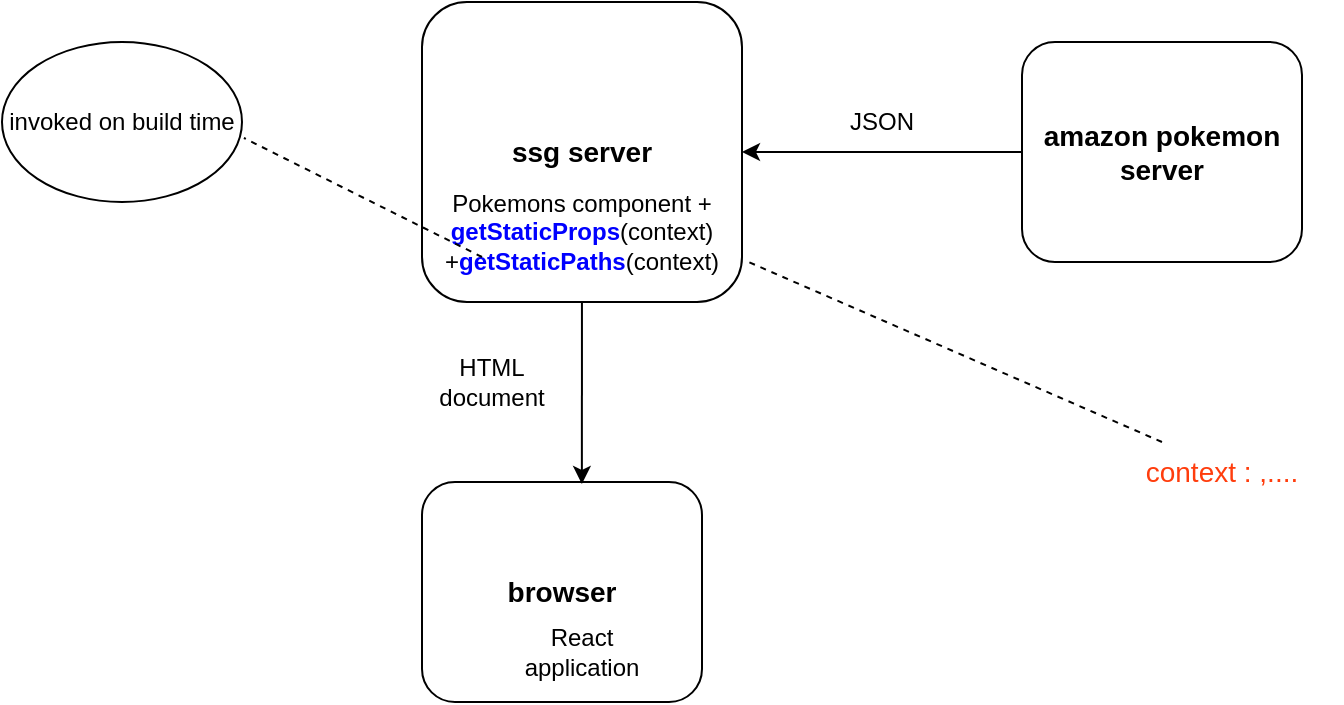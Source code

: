 <mxfile version="14.9.6" type="device"><diagram id="QFQrI2U3DSBP2MzDZuV3" name="Page-1"><mxGraphModel dx="766" dy="480" grid="1" gridSize="10" guides="1" tooltips="1" connect="1" arrows="1" fold="1" page="1" pageScale="1" pageWidth="850" pageHeight="1100" math="0" shadow="0"><root><mxCell id="0"/><mxCell id="1" parent="0"/><mxCell id="3fePud-AjOf_LoDkXVF9-1" value="&lt;b&gt;&lt;font style=&quot;font-size: 14px&quot;&gt;ssg server&lt;/font&gt;&lt;/b&gt;" style="rounded=1;whiteSpace=wrap;html=1;" parent="1" vertex="1"><mxGeometry x="260" y="40" width="160" height="150" as="geometry"/></mxCell><mxCell id="3fePud-AjOf_LoDkXVF9-2" value="&lt;b&gt;&lt;font style=&quot;font-size: 14px&quot;&gt;browser&lt;/font&gt;&lt;/b&gt;" style="rounded=1;whiteSpace=wrap;html=1;" parent="1" vertex="1"><mxGeometry x="260" y="280" width="140" height="110" as="geometry"/></mxCell><mxCell id="3fePud-AjOf_LoDkXVF9-3" value="&lt;b&gt;&lt;font style=&quot;font-size: 14px&quot;&gt;amazon pokemon server&lt;/font&gt;&lt;/b&gt;" style="rounded=1;whiteSpace=wrap;html=1;" parent="1" vertex="1"><mxGeometry x="560" y="60" width="140" height="110" as="geometry"/></mxCell><mxCell id="3fePud-AjOf_LoDkXVF9-5" value="" style="endArrow=classic;html=1;entryX=1;entryY=0.5;entryDx=0;entryDy=0;exitX=0;exitY=0.5;exitDx=0;exitDy=0;" parent="1" source="3fePud-AjOf_LoDkXVF9-3" target="3fePud-AjOf_LoDkXVF9-1" edge="1"><mxGeometry width="50" height="50" relative="1" as="geometry"><mxPoint x="480" y="170" as="sourcePoint"/><mxPoint x="530" y="120" as="targetPoint"/></mxGeometry></mxCell><mxCell id="3fePud-AjOf_LoDkXVF9-6" value="JSON" style="text;html=1;strokeColor=none;fillColor=none;align=center;verticalAlign=middle;whiteSpace=wrap;rounded=0;" parent="1" vertex="1"><mxGeometry x="470" y="90" width="40" height="20" as="geometry"/></mxCell><mxCell id="3fePud-AjOf_LoDkXVF9-7" value="" style="endArrow=classic;html=1;entryX=0.571;entryY=0.009;entryDx=0;entryDy=0;entryPerimeter=0;" parent="1" source="3fePud-AjOf_LoDkXVF9-1" target="3fePud-AjOf_LoDkXVF9-2" edge="1"><mxGeometry width="50" height="50" relative="1" as="geometry"><mxPoint x="250" y="250" as="sourcePoint"/><mxPoint x="300" y="200" as="targetPoint"/></mxGeometry></mxCell><mxCell id="3fePud-AjOf_LoDkXVF9-8" value="HTML document" style="text;html=1;strokeColor=none;fillColor=none;align=center;verticalAlign=middle;whiteSpace=wrap;rounded=0;" parent="1" vertex="1"><mxGeometry x="270" y="220" width="50" height="20" as="geometry"/></mxCell><mxCell id="3fePud-AjOf_LoDkXVF9-9" value="Pokemons component + &lt;b&gt;&lt;font color=&quot;#0000ff&quot;&gt;getStaticProps&lt;/font&gt;&lt;/b&gt;(context) +&lt;font color=&quot;#0000ff&quot; style=&quot;font-weight: bold&quot;&gt;getStaticPaths&lt;/font&gt;(context)" style="text;html=1;strokeColor=none;fillColor=none;align=center;verticalAlign=middle;whiteSpace=wrap;rounded=0;" parent="1" vertex="1"><mxGeometry x="290" y="130" width="100" height="50" as="geometry"/></mxCell><mxCell id="3fePud-AjOf_LoDkXVF9-10" value="React application" style="text;html=1;strokeColor=none;fillColor=none;align=center;verticalAlign=middle;whiteSpace=wrap;rounded=0;" parent="1" vertex="1"><mxGeometry x="310" y="350" width="60" height="30" as="geometry"/></mxCell><mxCell id="hhp8kuARFsMjiK8A9tPT-2" value="" style="endArrow=none;dashed=1;html=1;entryX=1.006;entryY=0.86;entryDx=0;entryDy=0;entryPerimeter=0;" parent="1" target="3fePud-AjOf_LoDkXVF9-1" edge="1"><mxGeometry width="50" height="50" relative="1" as="geometry"><mxPoint x="630" y="260" as="sourcePoint"/><mxPoint x="420" y="220" as="targetPoint"/></mxGeometry></mxCell><mxCell id="hhp8kuARFsMjiK8A9tPT-4" value="&lt;font style=&quot;font-size: 14px&quot; color=&quot;#ff3d0d&quot;&gt;context : &lt;font style=&quot;font-size: 14px&quot;&gt;,....&lt;/font&gt;&lt;/font&gt;" style="text;html=1;strokeColor=none;fillColor=none;align=center;verticalAlign=middle;whiteSpace=wrap;rounded=0;" parent="1" vertex="1"><mxGeometry x="600" y="260" width="120" height="30" as="geometry"/></mxCell><mxCell id="0p-A8diuKNCo4z7UWWEh-1" value="invoked on build time" style="ellipse;whiteSpace=wrap;html=1;" parent="1" vertex="1"><mxGeometry x="50" y="60" width="120" height="80" as="geometry"/></mxCell><mxCell id="0p-A8diuKNCo4z7UWWEh-3" value="" style="endArrow=none;dashed=1;html=1;entryX=1.008;entryY=0.6;entryDx=0;entryDy=0;entryPerimeter=0;exitX=0;exitY=0.75;exitDx=0;exitDy=0;" parent="1" source="3fePud-AjOf_LoDkXVF9-9" target="0p-A8diuKNCo4z7UWWEh-1" edge="1"><mxGeometry width="50" height="50" relative="1" as="geometry"><mxPoint x="150" y="210" as="sourcePoint"/><mxPoint x="200" y="160" as="targetPoint"/></mxGeometry></mxCell></root></mxGraphModel></diagram></mxfile>